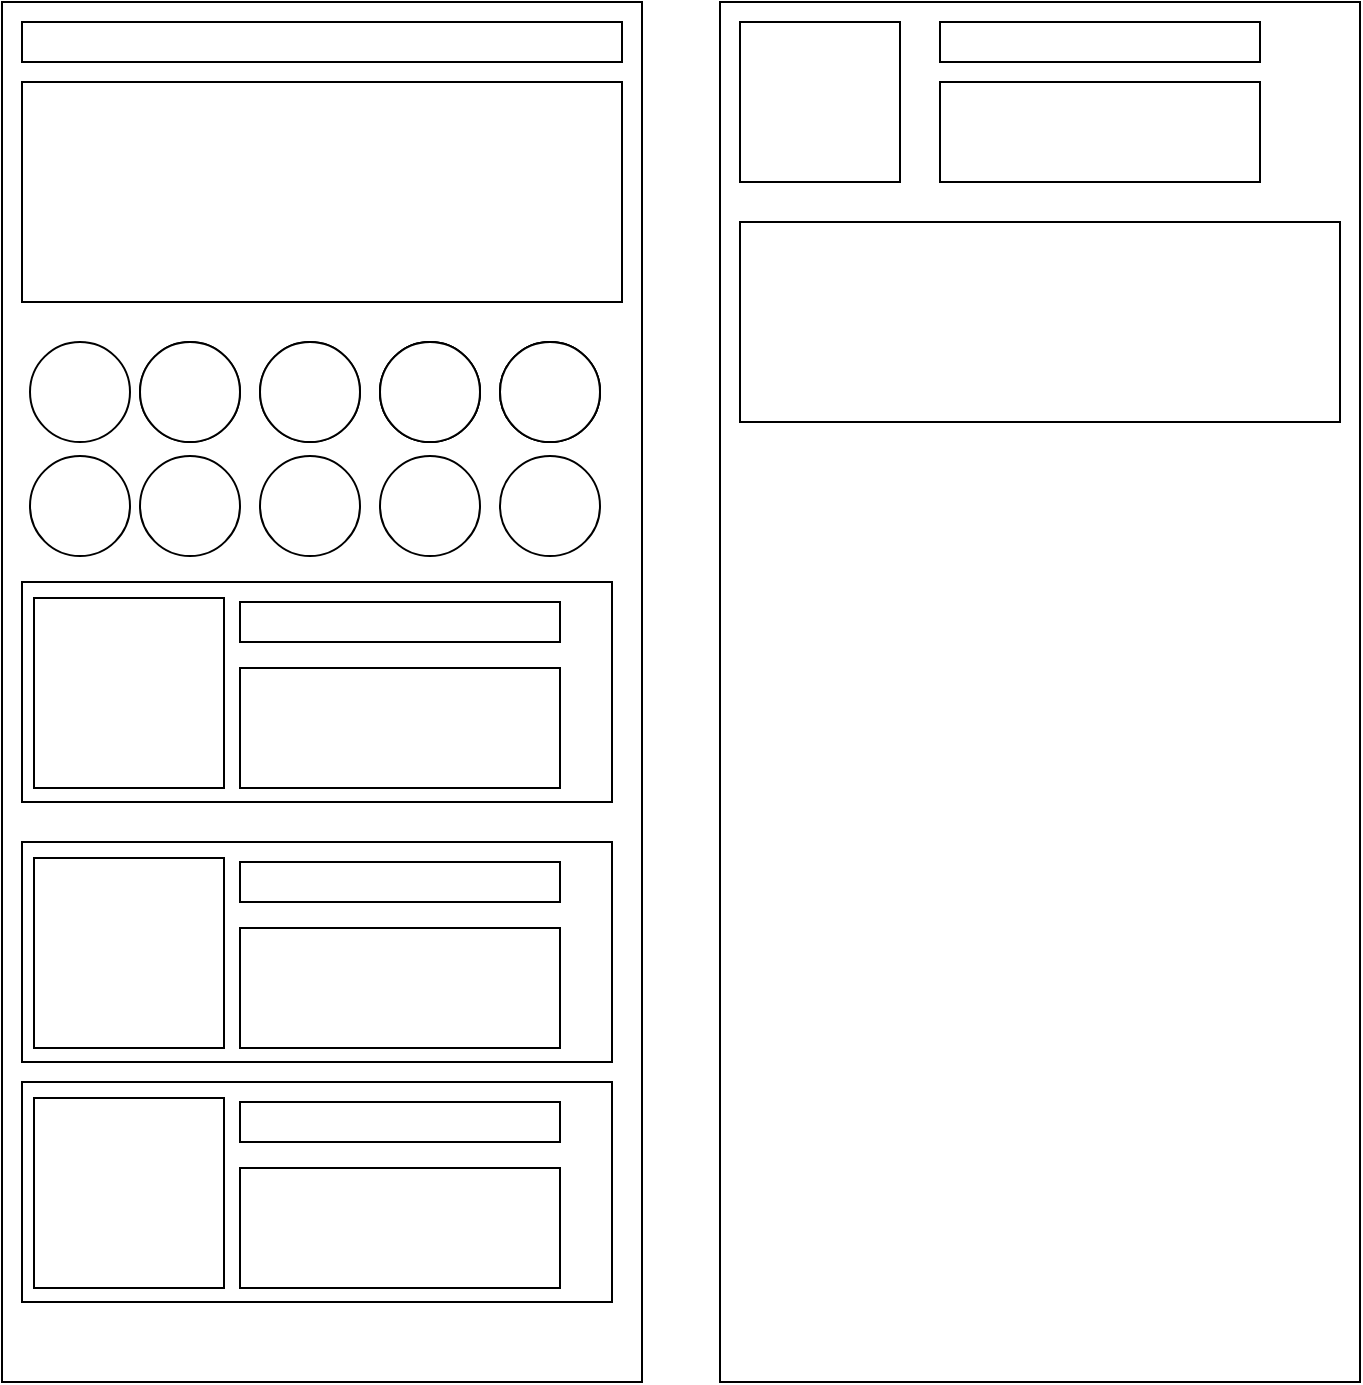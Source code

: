 <mxfile version="17.1.2" type="github">
  <diagram id="BWuPBko2al6TCMlahTNg" name="第 1 页">
    <mxGraphModel dx="1422" dy="794" grid="1" gridSize="10" guides="1" tooltips="1" connect="1" arrows="1" fold="1" page="1" pageScale="1" pageWidth="3300" pageHeight="4681" math="0" shadow="0">
      <root>
        <mxCell id="0" />
        <mxCell id="1" parent="0" />
        <mxCell id="aPQG1CdQOvyfhxDG0_fg-2" value="" style="rounded=0;whiteSpace=wrap;html=1;" parent="1" vertex="1">
          <mxGeometry x="11" y="30" width="320" height="690" as="geometry" />
        </mxCell>
        <mxCell id="aPQG1CdQOvyfhxDG0_fg-3" value="" style="rounded=0;whiteSpace=wrap;html=1;" parent="1" vertex="1">
          <mxGeometry x="21" y="40" width="300" height="20" as="geometry" />
        </mxCell>
        <mxCell id="aPQG1CdQOvyfhxDG0_fg-5" value="" style="rounded=0;whiteSpace=wrap;html=1;" parent="1" vertex="1">
          <mxGeometry x="21" y="70" width="300" height="110" as="geometry" />
        </mxCell>
        <mxCell id="aPQG1CdQOvyfhxDG0_fg-7" value="" style="ellipse;whiteSpace=wrap;html=1;aspect=fixed;" parent="1" vertex="1">
          <mxGeometry x="25" y="200" width="50" height="50" as="geometry" />
        </mxCell>
        <mxCell id="YH7iXpQvKzvjecdfI636-6" value="" style="ellipse;whiteSpace=wrap;html=1;aspect=fixed;" parent="1" vertex="1">
          <mxGeometry x="80" y="200" width="50" height="50" as="geometry" />
        </mxCell>
        <mxCell id="YH7iXpQvKzvjecdfI636-7" value="" style="ellipse;whiteSpace=wrap;html=1;aspect=fixed;" parent="1" vertex="1">
          <mxGeometry x="140" y="200" width="50" height="50" as="geometry" />
        </mxCell>
        <mxCell id="YH7iXpQvKzvjecdfI636-8" value="" style="ellipse;whiteSpace=wrap;html=1;aspect=fixed;" parent="1" vertex="1">
          <mxGeometry x="200" y="200" width="50" height="50" as="geometry" />
        </mxCell>
        <mxCell id="YH7iXpQvKzvjecdfI636-9" value="" style="ellipse;whiteSpace=wrap;html=1;aspect=fixed;" parent="1" vertex="1">
          <mxGeometry x="260" y="200" width="50" height="50" as="geometry" />
        </mxCell>
        <mxCell id="YH7iXpQvKzvjecdfI636-10" value="" style="ellipse;whiteSpace=wrap;html=1;aspect=fixed;" parent="1" vertex="1">
          <mxGeometry x="260" y="200" width="50" height="50" as="geometry" />
        </mxCell>
        <mxCell id="YH7iXpQvKzvjecdfI636-11" value="" style="ellipse;whiteSpace=wrap;html=1;aspect=fixed;" parent="1" vertex="1">
          <mxGeometry x="200" y="200" width="50" height="50" as="geometry" />
        </mxCell>
        <mxCell id="YH7iXpQvKzvjecdfI636-12" value="" style="ellipse;whiteSpace=wrap;html=1;aspect=fixed;" parent="1" vertex="1">
          <mxGeometry x="260" y="200" width="50" height="50" as="geometry" />
        </mxCell>
        <mxCell id="YH7iXpQvKzvjecdfI636-13" value="" style="ellipse;whiteSpace=wrap;html=1;aspect=fixed;" parent="1" vertex="1">
          <mxGeometry x="200" y="200" width="50" height="50" as="geometry" />
        </mxCell>
        <mxCell id="YH7iXpQvKzvjecdfI636-14" value="" style="ellipse;whiteSpace=wrap;html=1;aspect=fixed;" parent="1" vertex="1">
          <mxGeometry x="80" y="200" width="50" height="50" as="geometry" />
        </mxCell>
        <mxCell id="YH7iXpQvKzvjecdfI636-15" value="" style="ellipse;whiteSpace=wrap;html=1;aspect=fixed;" parent="1" vertex="1">
          <mxGeometry x="140" y="200" width="50" height="50" as="geometry" />
        </mxCell>
        <mxCell id="YH7iXpQvKzvjecdfI636-16" value="" style="ellipse;whiteSpace=wrap;html=1;aspect=fixed;" parent="1" vertex="1">
          <mxGeometry x="25" y="257" width="50" height="50" as="geometry" />
        </mxCell>
        <mxCell id="YH7iXpQvKzvjecdfI636-17" value="" style="ellipse;whiteSpace=wrap;html=1;aspect=fixed;" parent="1" vertex="1">
          <mxGeometry x="260" y="257" width="50" height="50" as="geometry" />
        </mxCell>
        <mxCell id="YH7iXpQvKzvjecdfI636-18" value="" style="ellipse;whiteSpace=wrap;html=1;aspect=fixed;" parent="1" vertex="1">
          <mxGeometry x="200" y="257" width="50" height="50" as="geometry" />
        </mxCell>
        <mxCell id="YH7iXpQvKzvjecdfI636-19" value="" style="ellipse;whiteSpace=wrap;html=1;aspect=fixed;" parent="1" vertex="1">
          <mxGeometry x="80" y="257" width="50" height="50" as="geometry" />
        </mxCell>
        <mxCell id="YH7iXpQvKzvjecdfI636-20" value="" style="ellipse;whiteSpace=wrap;html=1;aspect=fixed;" parent="1" vertex="1">
          <mxGeometry x="140" y="257" width="50" height="50" as="geometry" />
        </mxCell>
        <mxCell id="v3CMxdbmXhp677akjRhz-1" value="" style="rounded=0;whiteSpace=wrap;html=1;" vertex="1" parent="1">
          <mxGeometry x="21" y="320" width="295" height="110" as="geometry" />
        </mxCell>
        <mxCell id="v3CMxdbmXhp677akjRhz-2" value="" style="whiteSpace=wrap;html=1;aspect=fixed;" vertex="1" parent="1">
          <mxGeometry x="27" y="328" width="95" height="95" as="geometry" />
        </mxCell>
        <mxCell id="v3CMxdbmXhp677akjRhz-3" value="" style="rounded=0;whiteSpace=wrap;html=1;" vertex="1" parent="1">
          <mxGeometry x="130" y="330" width="160" height="20" as="geometry" />
        </mxCell>
        <mxCell id="v3CMxdbmXhp677akjRhz-4" value="" style="rounded=0;whiteSpace=wrap;html=1;" vertex="1" parent="1">
          <mxGeometry x="130" y="363" width="160" height="60" as="geometry" />
        </mxCell>
        <mxCell id="v3CMxdbmXhp677akjRhz-5" value="" style="rounded=0;whiteSpace=wrap;html=1;" vertex="1" parent="1">
          <mxGeometry x="21" y="450" width="295" height="110" as="geometry" />
        </mxCell>
        <mxCell id="v3CMxdbmXhp677akjRhz-6" value="" style="whiteSpace=wrap;html=1;aspect=fixed;" vertex="1" parent="1">
          <mxGeometry x="27" y="458" width="95" height="95" as="geometry" />
        </mxCell>
        <mxCell id="v3CMxdbmXhp677akjRhz-7" value="" style="rounded=0;whiteSpace=wrap;html=1;" vertex="1" parent="1">
          <mxGeometry x="130" y="460" width="160" height="20" as="geometry" />
        </mxCell>
        <mxCell id="v3CMxdbmXhp677akjRhz-8" value="" style="rounded=0;whiteSpace=wrap;html=1;" vertex="1" parent="1">
          <mxGeometry x="130" y="493" width="160" height="60" as="geometry" />
        </mxCell>
        <mxCell id="v3CMxdbmXhp677akjRhz-9" value="" style="rounded=0;whiteSpace=wrap;html=1;" vertex="1" parent="1">
          <mxGeometry x="21" y="570" width="295" height="110" as="geometry" />
        </mxCell>
        <mxCell id="v3CMxdbmXhp677akjRhz-10" value="" style="whiteSpace=wrap;html=1;aspect=fixed;" vertex="1" parent="1">
          <mxGeometry x="27" y="578" width="95" height="95" as="geometry" />
        </mxCell>
        <mxCell id="v3CMxdbmXhp677akjRhz-11" value="" style="rounded=0;whiteSpace=wrap;html=1;" vertex="1" parent="1">
          <mxGeometry x="130" y="580" width="160" height="20" as="geometry" />
        </mxCell>
        <mxCell id="v3CMxdbmXhp677akjRhz-12" value="" style="rounded=0;whiteSpace=wrap;html=1;" vertex="1" parent="1">
          <mxGeometry x="130" y="613" width="160" height="60" as="geometry" />
        </mxCell>
        <mxCell id="v3CMxdbmXhp677akjRhz-13" value="" style="rounded=0;whiteSpace=wrap;html=1;" vertex="1" parent="1">
          <mxGeometry x="370" y="30" width="320" height="690" as="geometry" />
        </mxCell>
        <mxCell id="v3CMxdbmXhp677akjRhz-14" value="" style="whiteSpace=wrap;html=1;aspect=fixed;" vertex="1" parent="1">
          <mxGeometry x="380" y="40" width="80" height="80" as="geometry" />
        </mxCell>
        <mxCell id="v3CMxdbmXhp677akjRhz-15" value="" style="rounded=0;whiteSpace=wrap;html=1;" vertex="1" parent="1">
          <mxGeometry x="480" y="40" width="160" height="20" as="geometry" />
        </mxCell>
        <mxCell id="v3CMxdbmXhp677akjRhz-17" value="" style="rounded=0;whiteSpace=wrap;html=1;" vertex="1" parent="1">
          <mxGeometry x="380" y="140" width="300" height="100" as="geometry" />
        </mxCell>
        <mxCell id="v3CMxdbmXhp677akjRhz-18" value="" style="rounded=0;whiteSpace=wrap;html=1;" vertex="1" parent="1">
          <mxGeometry x="480" y="70" width="160" height="50" as="geometry" />
        </mxCell>
      </root>
    </mxGraphModel>
  </diagram>
</mxfile>
